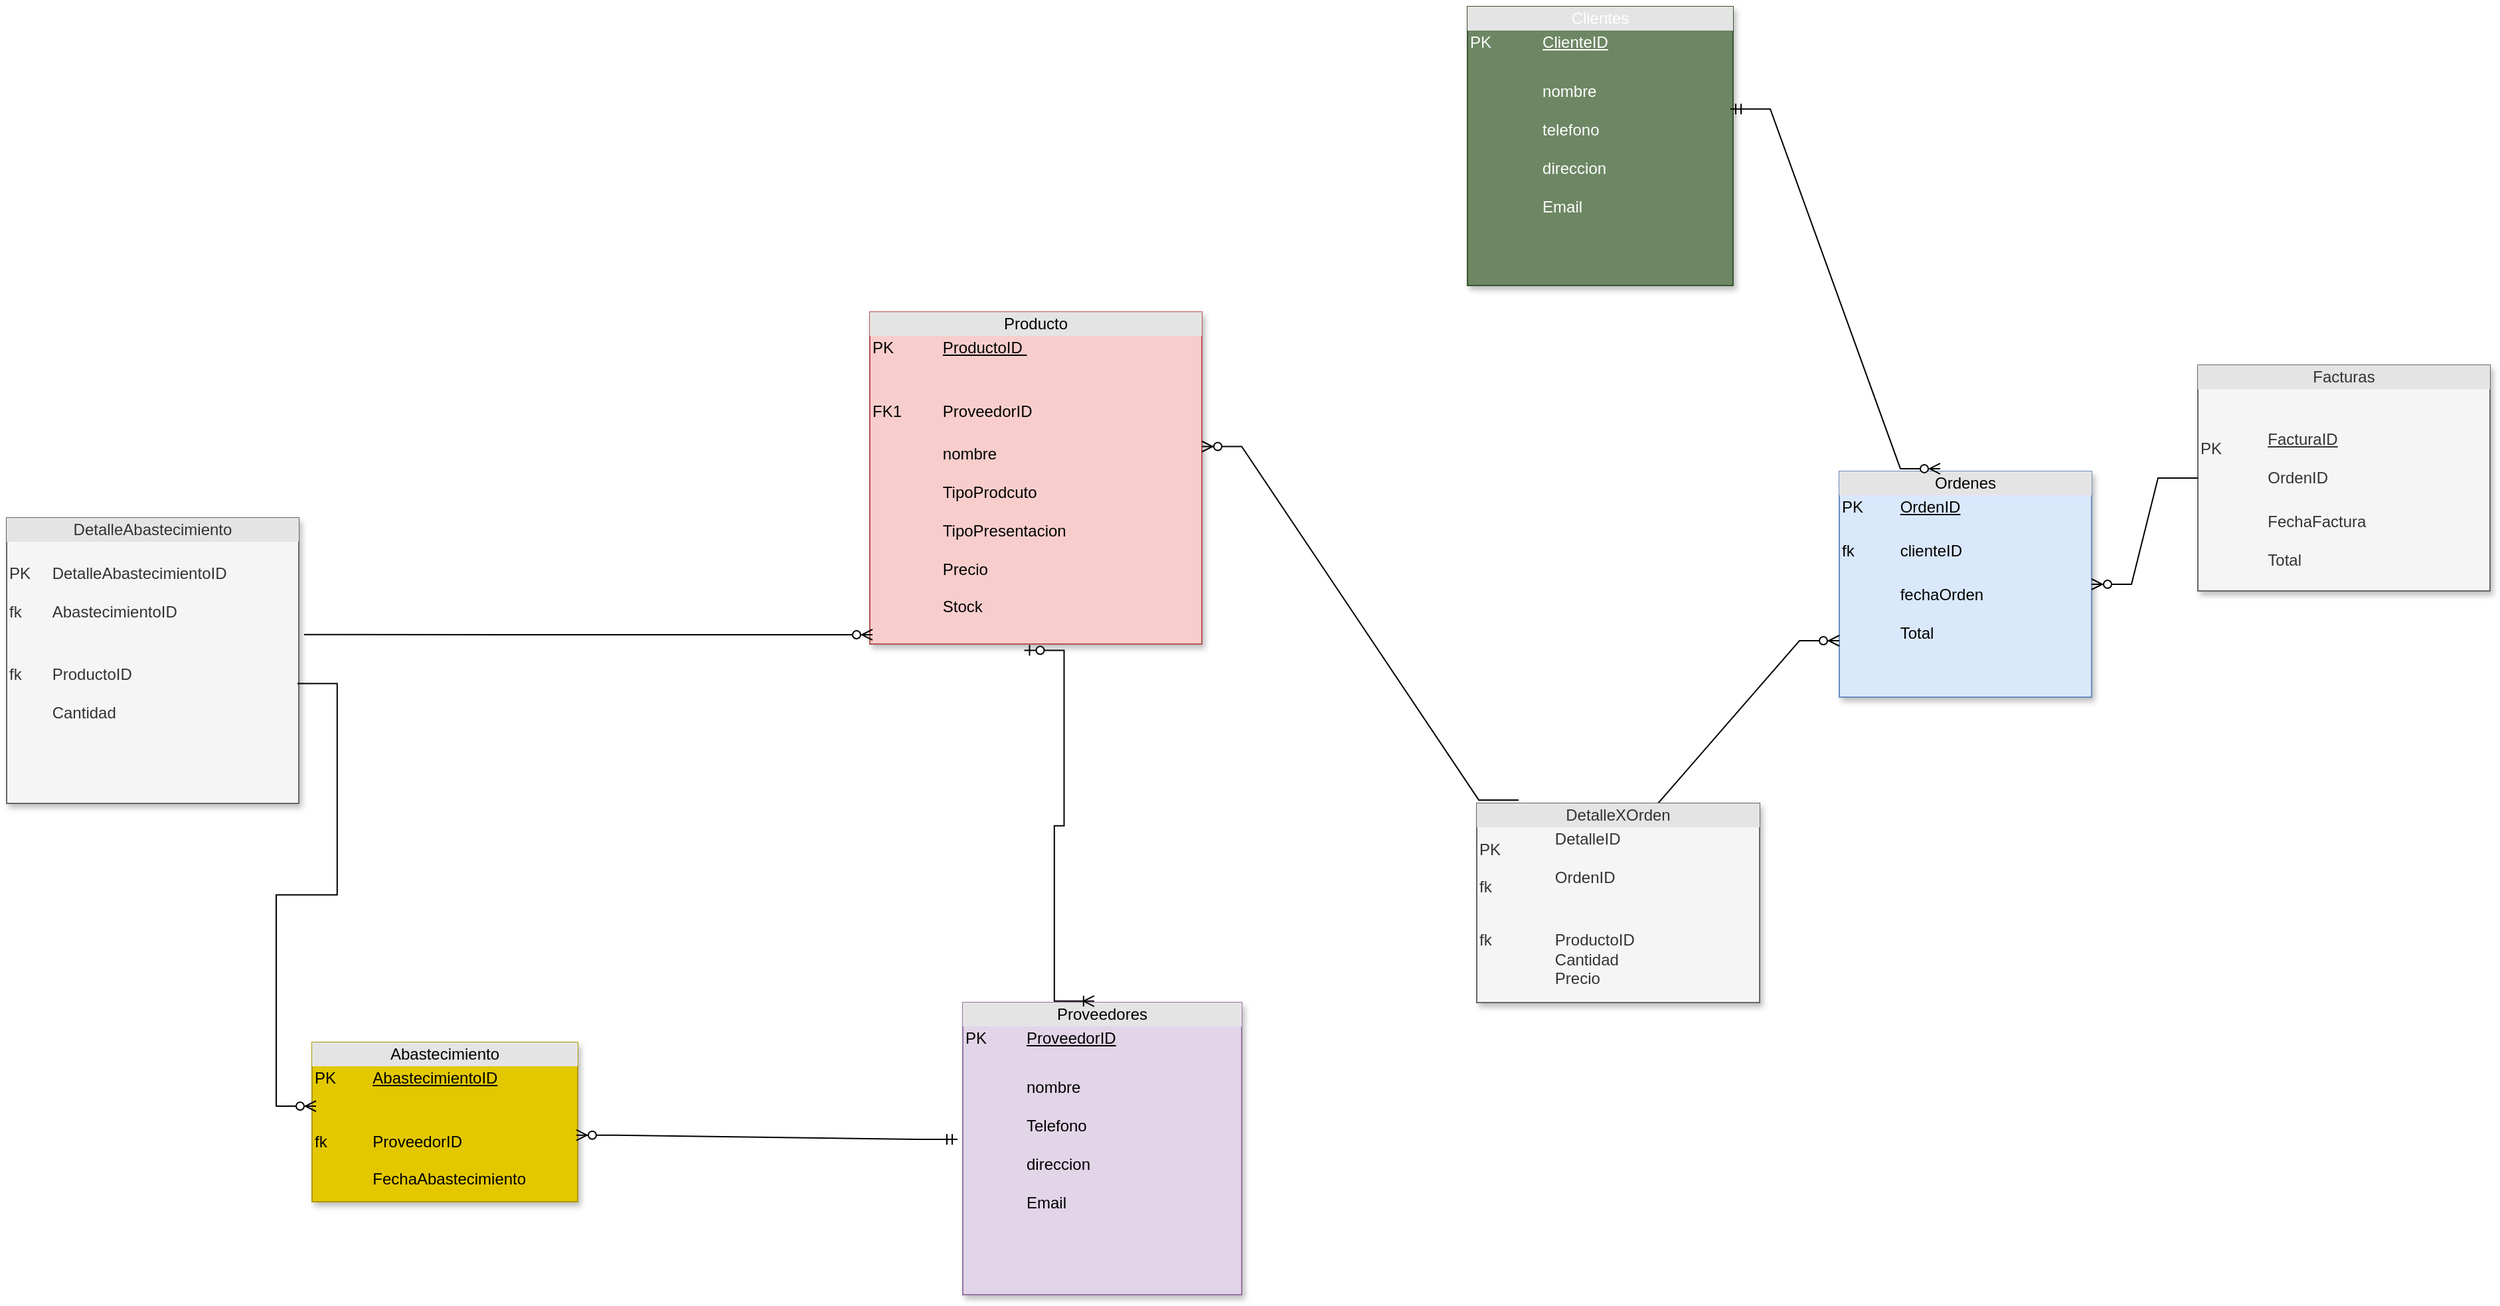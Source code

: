 <mxfile version="24.0.7" type="github">
  <diagram name="Página-1" id="RFdT9wVy2gBjvr8lcH20">
    <mxGraphModel dx="4412" dy="3257" grid="1" gridSize="10" guides="1" tooltips="1" connect="1" arrows="1" fold="1" page="1" pageScale="1" pageWidth="827" pageHeight="1169" math="0" shadow="0">
      <root>
        <mxCell id="0" />
        <mxCell id="1" parent="0" />
        <mxCell id="420LvuHxIXvrku6RaJMa-27" value="&lt;div style=&quot;text-align: center; box-sizing: border-box; width: 100%; background: rgb(228, 228, 228); padding: 2px;&quot;&gt;Producto&lt;/div&gt;&lt;table style=&quot;width:100%;font-size:1em;&quot; cellpadding=&quot;2&quot; cellspacing=&quot;0&quot;&gt;&lt;tbody&gt;&lt;tr&gt;&lt;td&gt;PK&lt;/td&gt;&lt;td&gt;&lt;u&gt;ProductoID&amp;nbsp;&lt;/u&gt;&lt;/td&gt;&lt;/tr&gt;&lt;tr&gt;&lt;td&gt;&lt;br&gt;FK1&lt;/td&gt;&lt;td&gt;&lt;br&gt;&lt;br&gt;ProveedorID&amp;nbsp;&lt;br&gt;&lt;br&gt;&lt;/td&gt;&lt;/tr&gt;&lt;tr&gt;&lt;td&gt;&lt;/td&gt;&lt;td&gt;nombre&lt;br&gt;&lt;br&gt;TipoProdcuto&lt;br&gt;&lt;br&gt;TipoPresentacion&lt;br&gt;&lt;br&gt;Precio&lt;br&gt;&lt;br&gt;Stock&lt;br&gt;&lt;br&gt;&lt;br&gt;&lt;br&gt;&lt;br&gt;&lt;br&gt;&lt;br&gt;&lt;br&gt;&lt;br&gt;&lt;br&gt;&lt;br&gt;&lt;/td&gt;&lt;/tr&gt;&lt;/tbody&gt;&lt;/table&gt;" style="verticalAlign=top;align=left;overflow=fill;html=1;whiteSpace=wrap;fillColor=#f8cecc;strokeColor=#b85450;shadow=1;" parent="1" vertex="1">
          <mxGeometry x="370" y="50" width="250" height="250" as="geometry" />
        </mxCell>
        <mxCell id="420LvuHxIXvrku6RaJMa-28" value="&lt;div style=&quot;text-align: center; box-sizing: border-box; width: 100%; background: rgb(228, 228, 228); padding: 2px;&quot;&gt;Clientes&lt;/div&gt;&lt;table style=&quot;width:100%;font-size:1em;&quot; cellpadding=&quot;2&quot; cellspacing=&quot;0&quot;&gt;&lt;tbody&gt;&lt;tr&gt;&lt;td&gt;PK&lt;/td&gt;&lt;td&gt;&lt;u&gt;ClienteID&lt;/u&gt;&lt;/td&gt;&lt;/tr&gt;&lt;tr&gt;&lt;td&gt;&lt;br&gt;&lt;/td&gt;&lt;td&gt;&lt;br&gt;&lt;/td&gt;&lt;/tr&gt;&lt;tr&gt;&lt;td&gt;&lt;/td&gt;&lt;td&gt;nombre&lt;br&gt;&lt;br&gt;telefono&lt;br&gt;&lt;br&gt;direccion&lt;br&gt;&lt;br&gt;Email&lt;br&gt;&lt;br&gt;&lt;/td&gt;&lt;/tr&gt;&lt;/tbody&gt;&lt;/table&gt;" style="verticalAlign=top;align=left;overflow=fill;html=1;whiteSpace=wrap;fillColor=#6d8764;strokeColor=#3A5431;shadow=1;fontColor=#ffffff;" parent="1" vertex="1">
          <mxGeometry x="820" y="-180" width="200" height="210" as="geometry" />
        </mxCell>
        <mxCell id="420LvuHxIXvrku6RaJMa-29" value="&lt;div style=&quot;text-align: center; box-sizing: border-box; width: 100%; background: rgb(228, 228, 228); padding: 2px;&quot;&gt;Proveedores&lt;/div&gt;&lt;table style=&quot;width:100%;font-size:1em;&quot; cellpadding=&quot;2&quot; cellspacing=&quot;0&quot;&gt;&lt;tbody&gt;&lt;tr&gt;&lt;td&gt;PK&lt;/td&gt;&lt;td&gt;&lt;u&gt;ProveedorID&lt;/u&gt;&lt;/td&gt;&lt;/tr&gt;&lt;tr&gt;&lt;td&gt;&lt;br&gt;&lt;/td&gt;&lt;td&gt;&lt;br&gt;&lt;/td&gt;&lt;/tr&gt;&lt;tr&gt;&lt;td&gt;&lt;/td&gt;&lt;td&gt;nombre&lt;br&gt;&lt;br&gt;Telefono&lt;br&gt;&lt;br&gt;direccion&lt;br&gt;&lt;br&gt;Email&lt;br&gt;&lt;br&gt;&lt;/td&gt;&lt;/tr&gt;&lt;/tbody&gt;&lt;/table&gt;" style="verticalAlign=top;align=left;overflow=fill;html=1;whiteSpace=wrap;fillColor=#e1d5e7;strokeColor=#9673a6;shadow=1;" parent="1" vertex="1">
          <mxGeometry x="440" y="570" width="210" height="220" as="geometry" />
        </mxCell>
        <mxCell id="420LvuHxIXvrku6RaJMa-30" value="&lt;div style=&quot;text-align: center; box-sizing: border-box; width: 100%; background: rgb(228, 228, 228); padding: 2px;&quot;&gt;Ordenes&lt;/div&gt;&lt;table style=&quot;width:100%;font-size:1em;&quot; cellpadding=&quot;2&quot; cellspacing=&quot;0&quot;&gt;&lt;tbody&gt;&lt;tr&gt;&lt;td&gt;PK&lt;/td&gt;&lt;td&gt;&lt;u&gt;OrdenID&lt;br&gt;&lt;/u&gt;&lt;/td&gt;&lt;/tr&gt;&lt;tr&gt;&lt;td&gt;&lt;br&gt;fk&lt;/td&gt;&lt;td&gt;&lt;br&gt;clienteID&lt;br&gt;&lt;/td&gt;&lt;/tr&gt;&lt;tr&gt;&lt;td&gt;&lt;/td&gt;&lt;td&gt;&lt;br&gt;fechaOrden&lt;br&gt;&lt;br&gt;Total&lt;br&gt;&lt;br&gt;&lt;/td&gt;&lt;/tr&gt;&lt;/tbody&gt;&lt;/table&gt;" style="verticalAlign=top;align=left;overflow=fill;html=1;whiteSpace=wrap;fillColor=#dae8fc;strokeColor=#6c8ebf;shadow=1;" parent="1" vertex="1">
          <mxGeometry x="1100" y="170" width="190" height="170" as="geometry" />
        </mxCell>
        <mxCell id="qy76Byu2UNV050gwGJAB-1" value="&lt;div style=&quot;text-align: center; box-sizing: border-box; width: 100%; background: rgb(228, 228, 228); padding: 2px;&quot;&gt;Abastecimiento&lt;/div&gt;&lt;table style=&quot;width:100%;font-size:1em;&quot; cellpadding=&quot;2&quot; cellspacing=&quot;0&quot;&gt;&lt;tbody&gt;&lt;tr&gt;&lt;td&gt;PK&lt;/td&gt;&lt;td&gt;&lt;u&gt;AbastecimientoID&lt;/u&gt;&lt;/td&gt;&lt;/tr&gt;&lt;tr&gt;&lt;td&gt;fk&amp;nbsp; &amp;nbsp; &amp;nbsp;&amp;nbsp;&lt;/td&gt;&lt;td&gt;&lt;br&gt;&lt;br&gt;ProveedorID&lt;br&gt;&lt;br&gt;FechaAbastecimiento&lt;/td&gt;&lt;/tr&gt;&lt;tr&gt;&lt;td&gt;&lt;/td&gt;&lt;td&gt;&lt;br&gt;&lt;br&gt;&lt;br&gt;&lt;br&gt;&lt;br&gt;&lt;br&gt;&lt;br&gt;&lt;br&gt;&lt;/td&gt;&lt;/tr&gt;&lt;/tbody&gt;&lt;/table&gt;" style="verticalAlign=top;align=left;overflow=fill;html=1;whiteSpace=wrap;fillColor=#e3c800;strokeColor=#B09500;fontColor=#000000;shadow=1;" parent="1" vertex="1">
          <mxGeometry x="-50" y="600" width="200" height="120" as="geometry" />
        </mxCell>
        <mxCell id="qy76Byu2UNV050gwGJAB-6" value="" style="edgeStyle=entityRelationEdgeStyle;fontSize=12;html=1;endArrow=ERoneToMany;startArrow=ERzeroToOne;rounded=0;entryX=0.471;entryY=-0.005;entryDx=0;entryDy=0;exitX=0.465;exitY=1.019;exitDx=0;exitDy=0;exitPerimeter=0;entryPerimeter=0;" parent="1" source="420LvuHxIXvrku6RaJMa-27" target="420LvuHxIXvrku6RaJMa-29" edge="1">
          <mxGeometry width="100" height="100" relative="1" as="geometry">
            <mxPoint x="650" y="620" as="sourcePoint" />
            <mxPoint x="460" y="280" as="targetPoint" />
          </mxGeometry>
        </mxCell>
        <mxCell id="qy76Byu2UNV050gwGJAB-7" value="" style="edgeStyle=entityRelationEdgeStyle;fontSize=12;html=1;endArrow=ERzeroToMany;startArrow=ERmandOne;rounded=0;exitX=0.99;exitY=0.367;exitDx=0;exitDy=0;exitPerimeter=0;entryX=0.4;entryY=-0.012;entryDx=0;entryDy=0;entryPerimeter=0;" parent="1" source="420LvuHxIXvrku6RaJMa-28" target="420LvuHxIXvrku6RaJMa-30" edge="1">
          <mxGeometry width="100" height="100" relative="1" as="geometry">
            <mxPoint x="720" y="170" as="sourcePoint" />
            <mxPoint x="460" y="410" as="targetPoint" />
            <Array as="points">
              <mxPoint x="830" y="310" />
            </Array>
          </mxGeometry>
        </mxCell>
        <mxCell id="qy76Byu2UNV050gwGJAB-9" value="" style="edgeStyle=entityRelationEdgeStyle;fontSize=12;html=1;endArrow=ERzeroToMany;startArrow=ERmandOne;rounded=0;exitX=-0.019;exitY=0.468;exitDx=0;exitDy=0;exitPerimeter=0;entryX=0.995;entryY=0.582;entryDx=0;entryDy=0;entryPerimeter=0;" parent="1" source="420LvuHxIXvrku6RaJMa-29" target="qy76Byu2UNV050gwGJAB-1" edge="1">
          <mxGeometry width="100" height="100" relative="1" as="geometry">
            <mxPoint x="417.06" y="650" as="sourcePoint" />
            <mxPoint x="240" y="659" as="targetPoint" />
            <Array as="points">
              <mxPoint x="180" y="709" />
              <mxPoint x="230" y="700" />
              <mxPoint x="190" y="690" />
            </Array>
          </mxGeometry>
        </mxCell>
        <mxCell id="qy76Byu2UNV050gwGJAB-12" value="" style="edgeStyle=entityRelationEdgeStyle;fontSize=12;html=1;endArrow=ERzeroToMany;endFill=1;rounded=0;entryX=0;entryY=0.75;entryDx=0;entryDy=0;exitX=0.5;exitY=0;exitDx=0;exitDy=0;" parent="1" source="DVONrcTtobH9mZoArSeG-3" target="420LvuHxIXvrku6RaJMa-30" edge="1">
          <mxGeometry width="100" height="100" relative="1" as="geometry">
            <mxPoint x="1320" y="470" as="sourcePoint" />
            <mxPoint x="1307" y="255" as="targetPoint" />
          </mxGeometry>
        </mxCell>
        <mxCell id="DVONrcTtobH9mZoArSeG-1" value="&lt;div style=&quot;text-align: center; box-sizing: border-box; width: 100%; background: rgb(228, 228, 228); padding: 2px;&quot;&gt;Facturas&lt;/div&gt;&lt;table style=&quot;width:100%;font-size:1em;&quot; cellpadding=&quot;2&quot; cellspacing=&quot;0&quot;&gt;&lt;tbody&gt;&lt;tr&gt;&lt;td&gt;PK&amp;nbsp;&lt;/td&gt;&lt;td&gt;&lt;br&gt;&lt;br&gt;&lt;u&gt;FacturaID&lt;/u&gt;&lt;br&gt;&lt;br&gt;OrdenID&lt;br&gt;&lt;br&gt;&lt;/td&gt;&lt;/tr&gt;&lt;tr&gt;&lt;td&gt;&lt;br&gt;&amp;nbsp; &amp;nbsp;&lt;br&gt;&lt;br&gt;&lt;/td&gt;&lt;td&gt;FechaFactura&lt;br&gt;&lt;br&gt;Total&lt;br&gt;&lt;br&gt;&lt;br&gt;&lt;/td&gt;&lt;/tr&gt;&lt;tr&gt;&lt;td&gt;&lt;br&gt;&lt;br&gt;&lt;/td&gt;&lt;td&gt;&lt;br&gt;&lt;br&gt;&lt;br&gt;&lt;br&gt;&lt;br&gt;&lt;br&gt;&lt;br&gt;&lt;br&gt;&lt;br&gt;&lt;br&gt;&lt;/td&gt;&lt;/tr&gt;&lt;/tbody&gt;&lt;/table&gt;" style="verticalAlign=top;align=left;overflow=fill;html=1;whiteSpace=wrap;fillColor=#f5f5f5;strokeColor=#666666;fontColor=#333333;shadow=1;" vertex="1" parent="1">
          <mxGeometry x="1370" y="90" width="220" height="170" as="geometry" />
        </mxCell>
        <mxCell id="DVONrcTtobH9mZoArSeG-2" value="" style="edgeStyle=entityRelationEdgeStyle;fontSize=12;html=1;endArrow=ERzeroToMany;endFill=1;rounded=0;entryX=1;entryY=0.5;entryDx=0;entryDy=0;" edge="1" parent="1" source="DVONrcTtobH9mZoArSeG-1" target="420LvuHxIXvrku6RaJMa-30">
          <mxGeometry width="100" height="100" relative="1" as="geometry">
            <mxPoint x="1155" y="460" as="sourcePoint" />
            <mxPoint x="970" y="940" as="targetPoint" />
          </mxGeometry>
        </mxCell>
        <mxCell id="DVONrcTtobH9mZoArSeG-3" value="&lt;div style=&quot;text-align: center; box-sizing: border-box; width: 100%; background: rgb(228, 228, 228); padding: 2px;&quot;&gt;DetalleXOrden&lt;/div&gt;&lt;table style=&quot;width:100%;font-size:1em;&quot; cellpadding=&quot;2&quot; cellspacing=&quot;0&quot;&gt;&lt;tbody&gt;&lt;tr&gt;&lt;td&gt;PK&amp;nbsp;&lt;br&gt;&lt;br&gt;fk&lt;/td&gt;&lt;td&gt;DetalleID&lt;br&gt;&lt;br&gt;OrdenID&lt;br&gt;&lt;br&gt;&lt;/td&gt;&lt;/tr&gt;&lt;tr&gt;&lt;td&gt;fk&lt;br&gt;&amp;nbsp; &amp;nbsp;&lt;br&gt;&lt;br&gt;&lt;/td&gt;&lt;td&gt;&lt;br&gt;ProductoID&lt;br&gt;Cantidad&lt;br&gt;Precio&lt;br&gt;&lt;br&gt;&lt;/td&gt;&lt;/tr&gt;&lt;tr&gt;&lt;td&gt;&lt;br&gt;&lt;br&gt;&lt;/td&gt;&lt;td&gt;&lt;br&gt;&lt;br&gt;&lt;br&gt;&lt;br&gt;&lt;br&gt;&lt;br&gt;&lt;br&gt;&lt;br&gt;&lt;br&gt;&lt;br&gt;&lt;/td&gt;&lt;/tr&gt;&lt;/tbody&gt;&lt;/table&gt;" style="verticalAlign=top;align=left;overflow=fill;html=1;whiteSpace=wrap;fillColor=#f5f5f5;strokeColor=#666666;fontColor=#333333;shadow=1;" vertex="1" parent="1">
          <mxGeometry x="827" y="420" width="213" height="150" as="geometry" />
        </mxCell>
        <mxCell id="DVONrcTtobH9mZoArSeG-4" value="" style="edgeStyle=entityRelationEdgeStyle;fontSize=12;html=1;endArrow=ERzeroToMany;endFill=1;rounded=0;entryX=1;entryY=0.405;entryDx=0;entryDy=0;exitX=0.148;exitY=-0.017;exitDx=0;exitDy=0;exitPerimeter=0;entryPerimeter=0;" edge="1" parent="1" source="DVONrcTtobH9mZoArSeG-3" target="420LvuHxIXvrku6RaJMa-27">
          <mxGeometry width="100" height="100" relative="1" as="geometry">
            <mxPoint x="485" y="187" as="sourcePoint" />
            <mxPoint x="620" y="80" as="targetPoint" />
          </mxGeometry>
        </mxCell>
        <mxCell id="DVONrcTtobH9mZoArSeG-5" value="&lt;div style=&quot;text-align: center; box-sizing: border-box; width: 100%; background: rgb(228, 228, 228); padding: 2px;&quot;&gt;DetalleAbastecimiento&lt;/div&gt;&lt;table style=&quot;width:100%;font-size:1em;&quot; cellpadding=&quot;2&quot; cellspacing=&quot;0&quot;&gt;&lt;tbody&gt;&lt;tr&gt;&lt;td&gt;PK&amp;nbsp;&lt;br&gt;&lt;br&gt;fk&lt;/td&gt;&lt;td&gt;&lt;br&gt;DetalleAbastecimientoID&lt;br&gt;&lt;br&gt;AbastecimientoID&lt;br&gt;&lt;br&gt;&lt;/td&gt;&lt;/tr&gt;&lt;tr&gt;&lt;td&gt;fk&lt;br&gt;&amp;nbsp; &amp;nbsp;&lt;br&gt;&lt;br&gt;&lt;/td&gt;&lt;td&gt;&lt;br&gt;ProductoID&lt;br&gt;&lt;br&gt;Cantidad&lt;br&gt;&lt;br&gt;&lt;/td&gt;&lt;/tr&gt;&lt;tr&gt;&lt;td&gt;&lt;br&gt;&lt;br&gt;&lt;/td&gt;&lt;td&gt;&lt;br&gt;&lt;br&gt;&lt;br&gt;&lt;br&gt;&lt;br&gt;&lt;br&gt;&lt;br&gt;&lt;br&gt;&lt;br&gt;&lt;br&gt;&lt;/td&gt;&lt;/tr&gt;&lt;/tbody&gt;&lt;/table&gt;" style="verticalAlign=top;align=left;overflow=fill;html=1;whiteSpace=wrap;fillColor=#f5f5f5;strokeColor=#666666;fontColor=#333333;shadow=1;" vertex="1" parent="1">
          <mxGeometry x="-280" y="205" width="220" height="215" as="geometry" />
        </mxCell>
        <mxCell id="DVONrcTtobH9mZoArSeG-6" value="" style="edgeStyle=entityRelationEdgeStyle;fontSize=12;html=1;endArrow=ERzeroToMany;endFill=1;rounded=0;entryX=0.015;entryY=0.4;entryDx=0;entryDy=0;exitX=0.995;exitY=0.58;exitDx=0;exitDy=0;exitPerimeter=0;entryPerimeter=0;" edge="1" parent="1" source="DVONrcTtobH9mZoArSeG-5" target="qy76Byu2UNV050gwGJAB-1">
          <mxGeometry width="100" height="100" relative="1" as="geometry">
            <mxPoint x="-240" y="600" as="sourcePoint" />
            <mxPoint x="-74" y="478" as="targetPoint" />
          </mxGeometry>
        </mxCell>
        <mxCell id="DVONrcTtobH9mZoArSeG-7" value="" style="edgeStyle=entityRelationEdgeStyle;fontSize=12;html=1;endArrow=ERzeroToMany;endFill=1;rounded=0;entryX=0.008;entryY=0.972;entryDx=0;entryDy=0;exitX=1.018;exitY=0.409;exitDx=0;exitDy=0;exitPerimeter=0;entryPerimeter=0;" edge="1" parent="1" source="DVONrcTtobH9mZoArSeG-5" target="420LvuHxIXvrku6RaJMa-27">
          <mxGeometry width="100" height="100" relative="1" as="geometry">
            <mxPoint x="-144" y="412" as="sourcePoint" />
            <mxPoint x="-50" y="350" as="targetPoint" />
          </mxGeometry>
        </mxCell>
      </root>
    </mxGraphModel>
  </diagram>
</mxfile>
